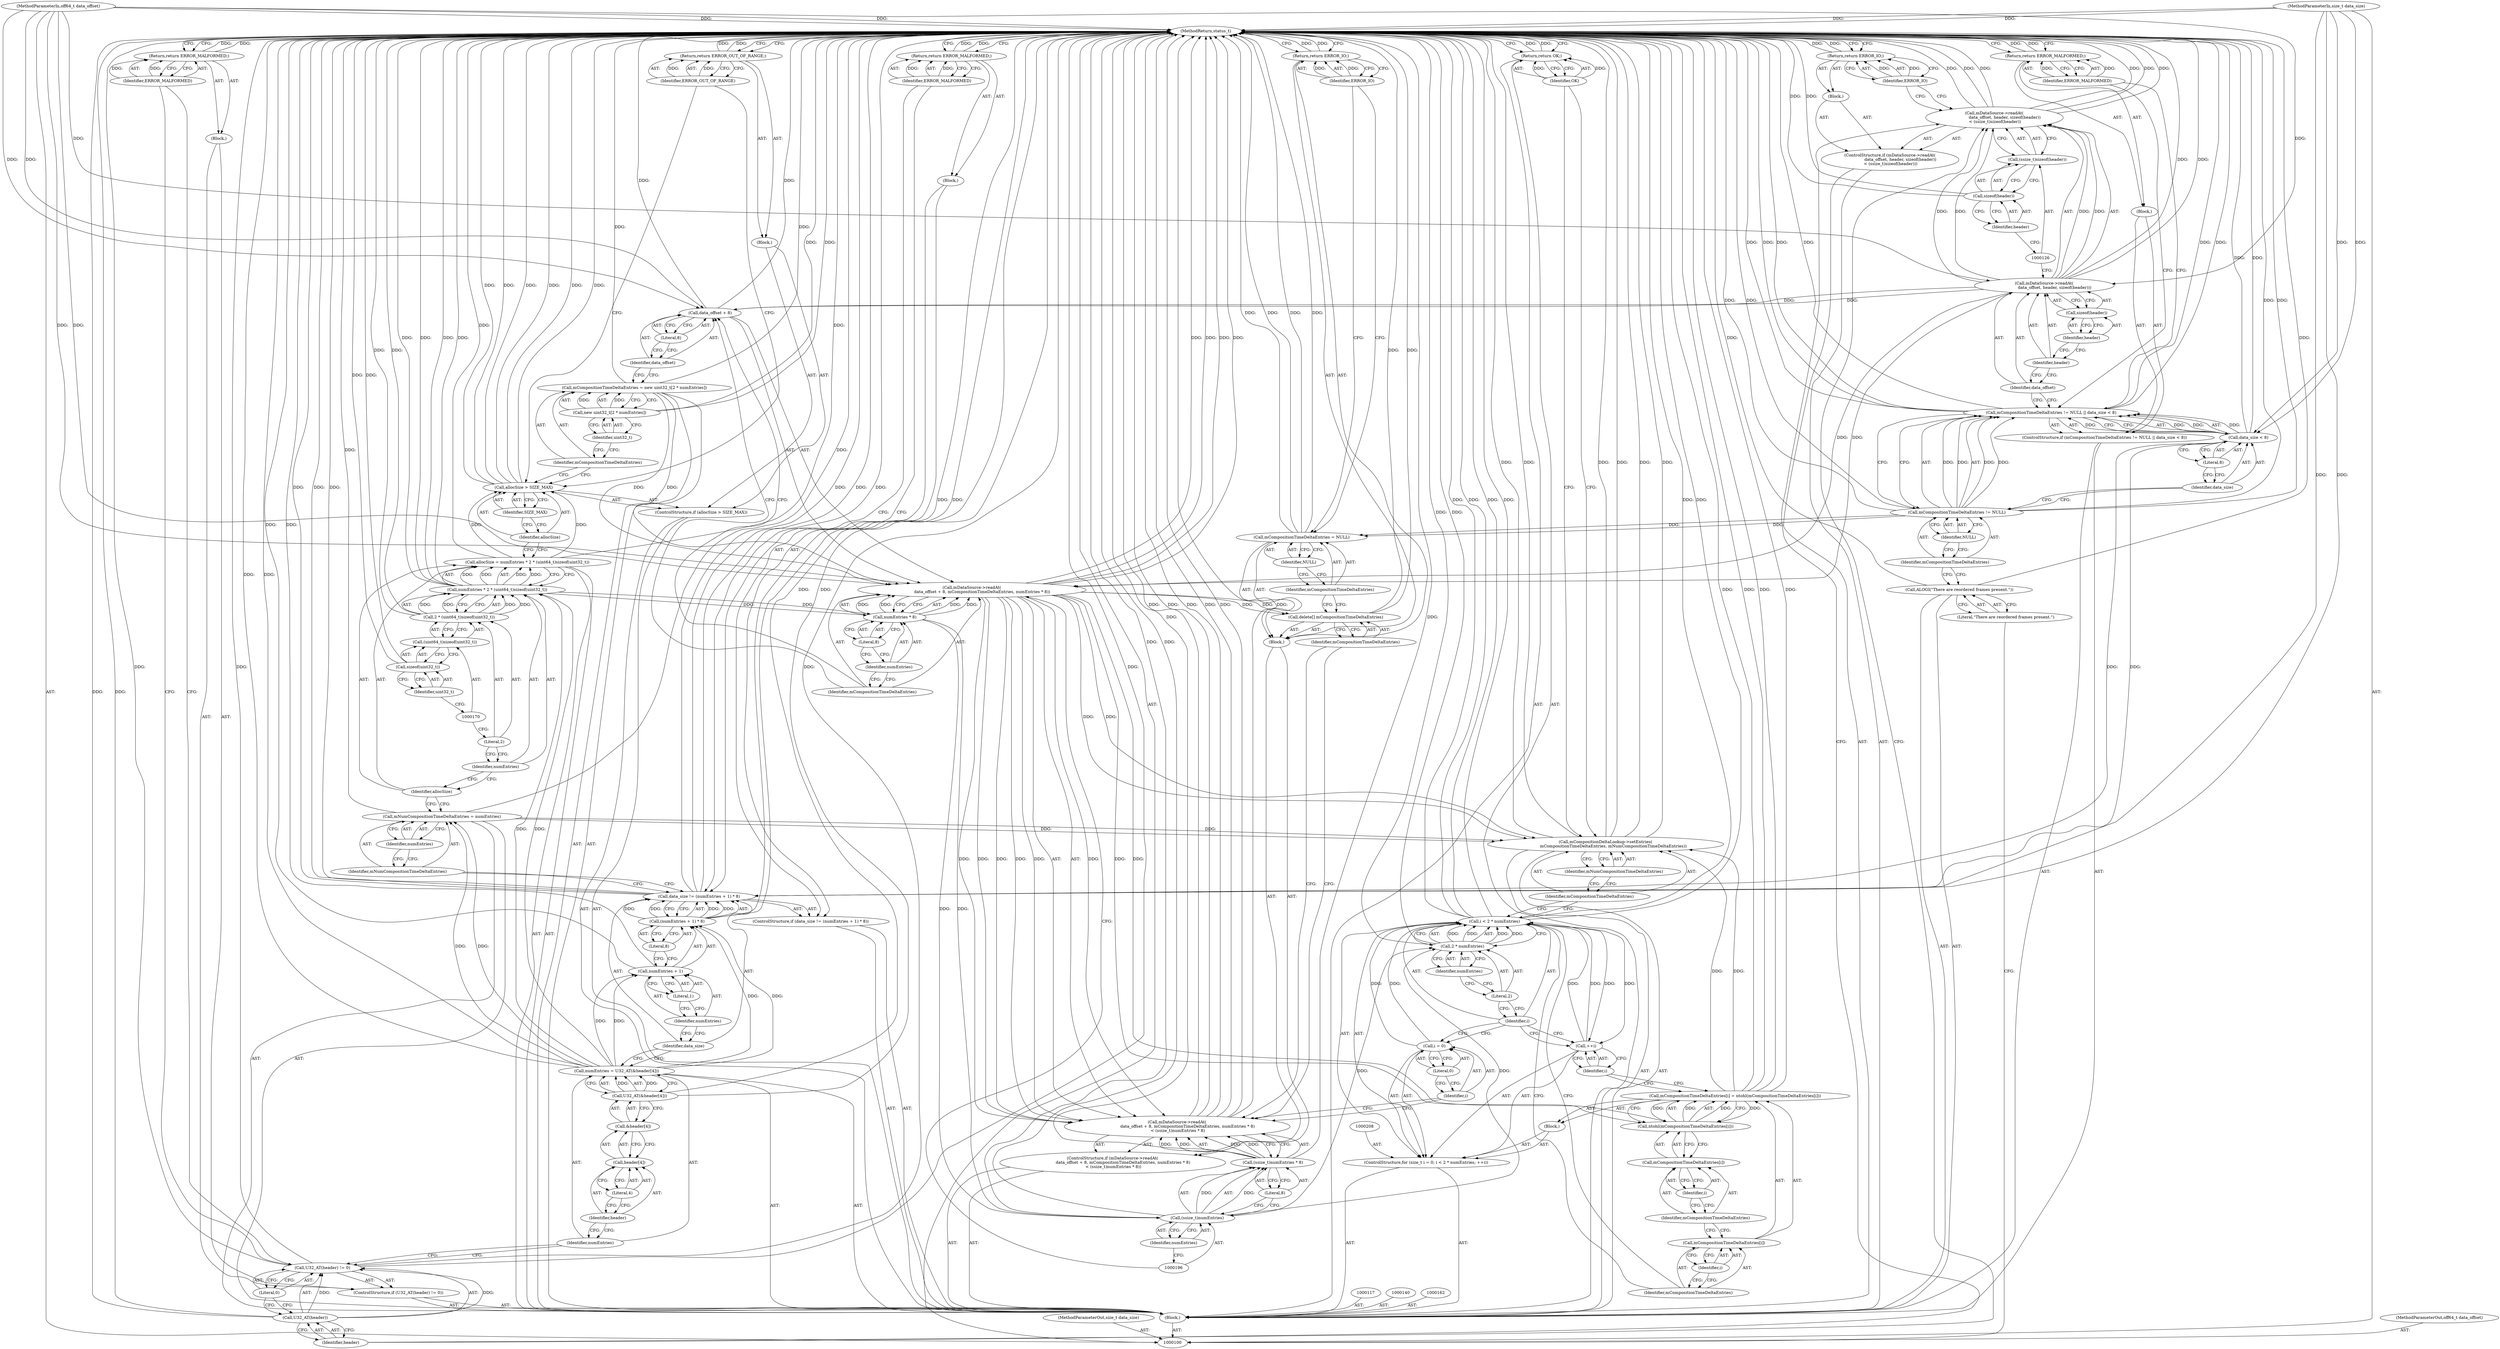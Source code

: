digraph "0_Android_cf1581c66c2ad8c5b1aaca2e43e350cf5974f46d" {
"1000233" [label="(MethodReturn,status_t)"];
"1000118" [label="(ControlStructure,if (mDataSource->readAt(\n                data_offset, header, sizeof(header))\n < (ssize_t)sizeof(header)))"];
"1000119" [label="(Call,mDataSource->readAt(\n                data_offset, header, sizeof(header))\n < (ssize_t)sizeof(header))"];
"1000120" [label="(Call,mDataSource->readAt(\n                data_offset, header, sizeof(header)))"];
"1000121" [label="(Identifier,data_offset)"];
"1000122" [label="(Identifier,header)"];
"1000123" [label="(Call,sizeof(header))"];
"1000124" [label="(Identifier,header)"];
"1000127" [label="(Call,sizeof(header))"];
"1000128" [label="(Identifier,header)"];
"1000129" [label="(Block,)"];
"1000125" [label="(Call,(ssize_t)sizeof(header))"];
"1000130" [label="(Return,return ERROR_IO;)"];
"1000131" [label="(Identifier,ERROR_IO)"];
"1000132" [label="(ControlStructure,if (U32_AT(header) != 0))"];
"1000135" [label="(Identifier,header)"];
"1000136" [label="(Literal,0)"];
"1000137" [label="(Block,)"];
"1000133" [label="(Call,U32_AT(header) != 0)"];
"1000134" [label="(Call,U32_AT(header))"];
"1000138" [label="(Return,return ERROR_MALFORMED;)"];
"1000139" [label="(Identifier,ERROR_MALFORMED)"];
"1000101" [label="(MethodParameterIn,off64_t data_offset)"];
"1000332" [label="(MethodParameterOut,off64_t data_offset)"];
"1000102" [label="(MethodParameterIn,size_t data_size)"];
"1000333" [label="(MethodParameterOut,size_t data_size)"];
"1000103" [label="(Block,)"];
"1000143" [label="(Call,U32_AT(&header[4]))"];
"1000144" [label="(Call,&header[4])"];
"1000145" [label="(Call,header[4])"];
"1000146" [label="(Identifier,header)"];
"1000147" [label="(Literal,4)"];
"1000141" [label="(Call,numEntries = U32_AT(&header[4]))"];
"1000142" [label="(Identifier,numEntries)"];
"1000148" [label="(ControlStructure,if (data_size != (numEntries + 1) * 8))"];
"1000151" [label="(Call,(numEntries + 1) * 8)"];
"1000152" [label="(Call,numEntries + 1)"];
"1000153" [label="(Identifier,numEntries)"];
"1000154" [label="(Literal,1)"];
"1000155" [label="(Literal,8)"];
"1000156" [label="(Block,)"];
"1000149" [label="(Call,data_size != (numEntries + 1) * 8)"];
"1000150" [label="(Identifier,data_size)"];
"1000157" [label="(Return,return ERROR_MALFORMED;)"];
"1000158" [label="(Identifier,ERROR_MALFORMED)"];
"1000161" [label="(Identifier,numEntries)"];
"1000159" [label="(Call,mNumCompositionTimeDeltaEntries = numEntries)"];
"1000160" [label="(Identifier,mNumCompositionTimeDeltaEntries)"];
"1000163" [label="(Call,allocSize = numEntries * 2 * (uint64_t)sizeof(uint32_t))"];
"1000164" [label="(Identifier,allocSize)"];
"1000165" [label="(Call,numEntries * 2 * (uint64_t)sizeof(uint32_t))"];
"1000166" [label="(Identifier,numEntries)"];
"1000167" [label="(Call,2 * (uint64_t)sizeof(uint32_t))"];
"1000168" [label="(Literal,2)"];
"1000169" [label="(Call,(uint64_t)sizeof(uint32_t))"];
"1000171" [label="(Call,sizeof(uint32_t))"];
"1000172" [label="(Identifier,uint32_t)"];
"1000176" [label="(Identifier,SIZE_MAX)"];
"1000177" [label="(Block,)"];
"1000173" [label="(ControlStructure,if (allocSize > SIZE_MAX))"];
"1000174" [label="(Call,allocSize > SIZE_MAX)"];
"1000175" [label="(Identifier,allocSize)"];
"1000105" [label="(Literal,\"There are reordered frames present.\")"];
"1000104" [label="(Call,ALOGI(\"There are reordered frames present.\"))"];
"1000179" [label="(Identifier,ERROR_OUT_OF_RANGE)"];
"1000178" [label="(Return,return ERROR_OUT_OF_RANGE;)"];
"1000182" [label="(Call,new uint32_t[2 * numEntries])"];
"1000183" [label="(Identifier,uint32_t)"];
"1000180" [label="(Call,mCompositionTimeDeltaEntries = new uint32_t[2 * numEntries])"];
"1000181" [label="(Identifier,mCompositionTimeDeltaEntries)"];
"1000184" [label="(ControlStructure,if (mDataSource->readAt(\n                data_offset + 8, mCompositionTimeDeltaEntries, numEntries * 8)\n < (ssize_t)numEntries * 8))"];
"1000185" [label="(Call,mDataSource->readAt(\n                data_offset + 8, mCompositionTimeDeltaEntries, numEntries * 8)\n < (ssize_t)numEntries * 8)"];
"1000186" [label="(Call,mDataSource->readAt(\n                data_offset + 8, mCompositionTimeDeltaEntries, numEntries * 8))"];
"1000187" [label="(Call,data_offset + 8)"];
"1000188" [label="(Identifier,data_offset)"];
"1000189" [label="(Literal,8)"];
"1000190" [label="(Identifier,mCompositionTimeDeltaEntries)"];
"1000191" [label="(Call,numEntries * 8)"];
"1000192" [label="(Identifier,numEntries)"];
"1000193" [label="(Literal,8)"];
"1000197" [label="(Identifier,numEntries)"];
"1000198" [label="(Literal,8)"];
"1000199" [label="(Block,)"];
"1000194" [label="(Call,(ssize_t)numEntries * 8)"];
"1000195" [label="(Call,(ssize_t)numEntries)"];
"1000200" [label="(Call,delete[] mCompositionTimeDeltaEntries)"];
"1000201" [label="(Identifier,mCompositionTimeDeltaEntries)"];
"1000204" [label="(Identifier,NULL)"];
"1000202" [label="(Call,mCompositionTimeDeltaEntries = NULL)"];
"1000203" [label="(Identifier,mCompositionTimeDeltaEntries)"];
"1000205" [label="(Return,return ERROR_IO;)"];
"1000206" [label="(Identifier,ERROR_IO)"];
"1000207" [label="(ControlStructure,for (size_t i = 0; i < 2 * numEntries; ++i))"];
"1000209" [label="(Call,i = 0)"];
"1000210" [label="(Identifier,i)"];
"1000211" [label="(Literal,0)"];
"1000212" [label="(Call,i < 2 * numEntries)"];
"1000213" [label="(Identifier,i)"];
"1000214" [label="(Call,2 * numEntries)"];
"1000215" [label="(Literal,2)"];
"1000216" [label="(Identifier,numEntries)"];
"1000217" [label="(Call,++i)"];
"1000218" [label="(Identifier,i)"];
"1000219" [label="(Block,)"];
"1000223" [label="(Identifier,i)"];
"1000224" [label="(Call,ntohl(mCompositionTimeDeltaEntries[i]))"];
"1000225" [label="(Call,mCompositionTimeDeltaEntries[i])"];
"1000226" [label="(Identifier,mCompositionTimeDeltaEntries)"];
"1000227" [label="(Identifier,i)"];
"1000220" [label="(Call,mCompositionTimeDeltaEntries[i] = ntohl(mCompositionTimeDeltaEntries[i]))"];
"1000221" [label="(Call,mCompositionTimeDeltaEntries[i])"];
"1000222" [label="(Identifier,mCompositionTimeDeltaEntries)"];
"1000228" [label="(Call,mCompositionDeltaLookup->setEntries(\n            mCompositionTimeDeltaEntries, mNumCompositionTimeDeltaEntries))"];
"1000229" [label="(Identifier,mCompositionTimeDeltaEntries)"];
"1000230" [label="(Identifier,mNumCompositionTimeDeltaEntries)"];
"1000106" [label="(ControlStructure,if (mCompositionTimeDeltaEntries != NULL || data_size < 8))"];
"1000110" [label="(Identifier,NULL)"];
"1000111" [label="(Call,data_size < 8)"];
"1000112" [label="(Identifier,data_size)"];
"1000107" [label="(Call,mCompositionTimeDeltaEntries != NULL || data_size < 8)"];
"1000108" [label="(Call,mCompositionTimeDeltaEntries != NULL)"];
"1000109" [label="(Identifier,mCompositionTimeDeltaEntries)"];
"1000113" [label="(Literal,8)"];
"1000114" [label="(Block,)"];
"1000231" [label="(Return,return OK;)"];
"1000232" [label="(Identifier,OK)"];
"1000115" [label="(Return,return ERROR_MALFORMED;)"];
"1000116" [label="(Identifier,ERROR_MALFORMED)"];
"1000233" -> "1000100"  [label="AST: "];
"1000233" -> "1000115"  [label="CFG: "];
"1000233" -> "1000130"  [label="CFG: "];
"1000233" -> "1000138"  [label="CFG: "];
"1000233" -> "1000157"  [label="CFG: "];
"1000233" -> "1000178"  [label="CFG: "];
"1000233" -> "1000205"  [label="CFG: "];
"1000233" -> "1000231"  [label="CFG: "];
"1000185" -> "1000233"  [label="DDG: "];
"1000185" -> "1000233"  [label="DDG: "];
"1000185" -> "1000233"  [label="DDG: "];
"1000167" -> "1000233"  [label="DDG: "];
"1000104" -> "1000233"  [label="DDG: "];
"1000212" -> "1000233"  [label="DDG: "];
"1000212" -> "1000233"  [label="DDG: "];
"1000212" -> "1000233"  [label="DDG: "];
"1000195" -> "1000233"  [label="DDG: "];
"1000149" -> "1000233"  [label="DDG: "];
"1000149" -> "1000233"  [label="DDG: "];
"1000149" -> "1000233"  [label="DDG: "];
"1000127" -> "1000233"  [label="DDG: "];
"1000119" -> "1000233"  [label="DDG: "];
"1000119" -> "1000233"  [label="DDG: "];
"1000119" -> "1000233"  [label="DDG: "];
"1000180" -> "1000233"  [label="DDG: "];
"1000187" -> "1000233"  [label="DDG: "];
"1000171" -> "1000233"  [label="DDG: "];
"1000186" -> "1000233"  [label="DDG: "];
"1000186" -> "1000233"  [label="DDG: "];
"1000220" -> "1000233"  [label="DDG: "];
"1000220" -> "1000233"  [label="DDG: "];
"1000107" -> "1000233"  [label="DDG: "];
"1000107" -> "1000233"  [label="DDG: "];
"1000107" -> "1000233"  [label="DDG: "];
"1000200" -> "1000233"  [label="DDG: "];
"1000214" -> "1000233"  [label="DDG: "];
"1000159" -> "1000233"  [label="DDG: "];
"1000228" -> "1000233"  [label="DDG: "];
"1000228" -> "1000233"  [label="DDG: "];
"1000228" -> "1000233"  [label="DDG: "];
"1000165" -> "1000233"  [label="DDG: "];
"1000165" -> "1000233"  [label="DDG: "];
"1000194" -> "1000233"  [label="DDG: "];
"1000151" -> "1000233"  [label="DDG: "];
"1000143" -> "1000233"  [label="DDG: "];
"1000133" -> "1000233"  [label="DDG: "];
"1000133" -> "1000233"  [label="DDG: "];
"1000202" -> "1000233"  [label="DDG: "];
"1000202" -> "1000233"  [label="DDG: "];
"1000120" -> "1000233"  [label="DDG: "];
"1000174" -> "1000233"  [label="DDG: "];
"1000174" -> "1000233"  [label="DDG: "];
"1000174" -> "1000233"  [label="DDG: "];
"1000152" -> "1000233"  [label="DDG: "];
"1000102" -> "1000233"  [label="DDG: "];
"1000111" -> "1000233"  [label="DDG: "];
"1000134" -> "1000233"  [label="DDG: "];
"1000101" -> "1000233"  [label="DDG: "];
"1000108" -> "1000233"  [label="DDG: "];
"1000108" -> "1000233"  [label="DDG: "];
"1000141" -> "1000233"  [label="DDG: "];
"1000182" -> "1000233"  [label="DDG: "];
"1000163" -> "1000233"  [label="DDG: "];
"1000178" -> "1000233"  [label="DDG: "];
"1000205" -> "1000233"  [label="DDG: "];
"1000138" -> "1000233"  [label="DDG: "];
"1000130" -> "1000233"  [label="DDG: "];
"1000115" -> "1000233"  [label="DDG: "];
"1000157" -> "1000233"  [label="DDG: "];
"1000231" -> "1000233"  [label="DDG: "];
"1000118" -> "1000103"  [label="AST: "];
"1000119" -> "1000118"  [label="AST: "];
"1000129" -> "1000118"  [label="AST: "];
"1000119" -> "1000118"  [label="AST: "];
"1000119" -> "1000125"  [label="CFG: "];
"1000120" -> "1000119"  [label="AST: "];
"1000125" -> "1000119"  [label="AST: "];
"1000131" -> "1000119"  [label="CFG: "];
"1000135" -> "1000119"  [label="CFG: "];
"1000119" -> "1000233"  [label="DDG: "];
"1000119" -> "1000233"  [label="DDG: "];
"1000119" -> "1000233"  [label="DDG: "];
"1000120" -> "1000119"  [label="DDG: "];
"1000120" -> "1000119"  [label="DDG: "];
"1000120" -> "1000119"  [label="AST: "];
"1000120" -> "1000123"  [label="CFG: "];
"1000121" -> "1000120"  [label="AST: "];
"1000122" -> "1000120"  [label="AST: "];
"1000123" -> "1000120"  [label="AST: "];
"1000126" -> "1000120"  [label="CFG: "];
"1000120" -> "1000233"  [label="DDG: "];
"1000120" -> "1000119"  [label="DDG: "];
"1000120" -> "1000119"  [label="DDG: "];
"1000101" -> "1000120"  [label="DDG: "];
"1000120" -> "1000186"  [label="DDG: "];
"1000120" -> "1000187"  [label="DDG: "];
"1000121" -> "1000120"  [label="AST: "];
"1000121" -> "1000107"  [label="CFG: "];
"1000122" -> "1000121"  [label="CFG: "];
"1000122" -> "1000120"  [label="AST: "];
"1000122" -> "1000121"  [label="CFG: "];
"1000124" -> "1000122"  [label="CFG: "];
"1000123" -> "1000120"  [label="AST: "];
"1000123" -> "1000124"  [label="CFG: "];
"1000124" -> "1000123"  [label="AST: "];
"1000120" -> "1000123"  [label="CFG: "];
"1000124" -> "1000123"  [label="AST: "];
"1000124" -> "1000122"  [label="CFG: "];
"1000123" -> "1000124"  [label="CFG: "];
"1000127" -> "1000125"  [label="AST: "];
"1000127" -> "1000128"  [label="CFG: "];
"1000128" -> "1000127"  [label="AST: "];
"1000125" -> "1000127"  [label="CFG: "];
"1000127" -> "1000233"  [label="DDG: "];
"1000128" -> "1000127"  [label="AST: "];
"1000128" -> "1000126"  [label="CFG: "];
"1000127" -> "1000128"  [label="CFG: "];
"1000129" -> "1000118"  [label="AST: "];
"1000130" -> "1000129"  [label="AST: "];
"1000125" -> "1000119"  [label="AST: "];
"1000125" -> "1000127"  [label="CFG: "];
"1000126" -> "1000125"  [label="AST: "];
"1000127" -> "1000125"  [label="AST: "];
"1000119" -> "1000125"  [label="CFG: "];
"1000130" -> "1000129"  [label="AST: "];
"1000130" -> "1000131"  [label="CFG: "];
"1000131" -> "1000130"  [label="AST: "];
"1000233" -> "1000130"  [label="CFG: "];
"1000130" -> "1000233"  [label="DDG: "];
"1000131" -> "1000130"  [label="DDG: "];
"1000131" -> "1000130"  [label="AST: "];
"1000131" -> "1000119"  [label="CFG: "];
"1000130" -> "1000131"  [label="CFG: "];
"1000131" -> "1000130"  [label="DDG: "];
"1000132" -> "1000103"  [label="AST: "];
"1000133" -> "1000132"  [label="AST: "];
"1000137" -> "1000132"  [label="AST: "];
"1000135" -> "1000134"  [label="AST: "];
"1000135" -> "1000119"  [label="CFG: "];
"1000134" -> "1000135"  [label="CFG: "];
"1000136" -> "1000133"  [label="AST: "];
"1000136" -> "1000134"  [label="CFG: "];
"1000133" -> "1000136"  [label="CFG: "];
"1000137" -> "1000132"  [label="AST: "];
"1000138" -> "1000137"  [label="AST: "];
"1000133" -> "1000132"  [label="AST: "];
"1000133" -> "1000136"  [label="CFG: "];
"1000134" -> "1000133"  [label="AST: "];
"1000136" -> "1000133"  [label="AST: "];
"1000139" -> "1000133"  [label="CFG: "];
"1000142" -> "1000133"  [label="CFG: "];
"1000133" -> "1000233"  [label="DDG: "];
"1000133" -> "1000233"  [label="DDG: "];
"1000134" -> "1000133"  [label="DDG: "];
"1000134" -> "1000133"  [label="AST: "];
"1000134" -> "1000135"  [label="CFG: "];
"1000135" -> "1000134"  [label="AST: "];
"1000136" -> "1000134"  [label="CFG: "];
"1000134" -> "1000233"  [label="DDG: "];
"1000134" -> "1000133"  [label="DDG: "];
"1000138" -> "1000137"  [label="AST: "];
"1000138" -> "1000139"  [label="CFG: "];
"1000139" -> "1000138"  [label="AST: "];
"1000233" -> "1000138"  [label="CFG: "];
"1000138" -> "1000233"  [label="DDG: "];
"1000139" -> "1000138"  [label="DDG: "];
"1000139" -> "1000138"  [label="AST: "];
"1000139" -> "1000133"  [label="CFG: "];
"1000138" -> "1000139"  [label="CFG: "];
"1000139" -> "1000138"  [label="DDG: "];
"1000101" -> "1000100"  [label="AST: "];
"1000101" -> "1000233"  [label="DDG: "];
"1000101" -> "1000120"  [label="DDG: "];
"1000101" -> "1000186"  [label="DDG: "];
"1000101" -> "1000187"  [label="DDG: "];
"1000332" -> "1000100"  [label="AST: "];
"1000102" -> "1000100"  [label="AST: "];
"1000102" -> "1000233"  [label="DDG: "];
"1000102" -> "1000111"  [label="DDG: "];
"1000102" -> "1000149"  [label="DDG: "];
"1000333" -> "1000100"  [label="AST: "];
"1000103" -> "1000100"  [label="AST: "];
"1000104" -> "1000103"  [label="AST: "];
"1000106" -> "1000103"  [label="AST: "];
"1000117" -> "1000103"  [label="AST: "];
"1000118" -> "1000103"  [label="AST: "];
"1000132" -> "1000103"  [label="AST: "];
"1000140" -> "1000103"  [label="AST: "];
"1000141" -> "1000103"  [label="AST: "];
"1000148" -> "1000103"  [label="AST: "];
"1000159" -> "1000103"  [label="AST: "];
"1000162" -> "1000103"  [label="AST: "];
"1000163" -> "1000103"  [label="AST: "];
"1000173" -> "1000103"  [label="AST: "];
"1000180" -> "1000103"  [label="AST: "];
"1000184" -> "1000103"  [label="AST: "];
"1000207" -> "1000103"  [label="AST: "];
"1000228" -> "1000103"  [label="AST: "];
"1000231" -> "1000103"  [label="AST: "];
"1000143" -> "1000141"  [label="AST: "];
"1000143" -> "1000144"  [label="CFG: "];
"1000144" -> "1000143"  [label="AST: "];
"1000141" -> "1000143"  [label="CFG: "];
"1000143" -> "1000233"  [label="DDG: "];
"1000143" -> "1000141"  [label="DDG: "];
"1000144" -> "1000143"  [label="AST: "];
"1000144" -> "1000145"  [label="CFG: "];
"1000145" -> "1000144"  [label="AST: "];
"1000143" -> "1000144"  [label="CFG: "];
"1000145" -> "1000144"  [label="AST: "];
"1000145" -> "1000147"  [label="CFG: "];
"1000146" -> "1000145"  [label="AST: "];
"1000147" -> "1000145"  [label="AST: "];
"1000144" -> "1000145"  [label="CFG: "];
"1000146" -> "1000145"  [label="AST: "];
"1000146" -> "1000142"  [label="CFG: "];
"1000147" -> "1000146"  [label="CFG: "];
"1000147" -> "1000145"  [label="AST: "];
"1000147" -> "1000146"  [label="CFG: "];
"1000145" -> "1000147"  [label="CFG: "];
"1000141" -> "1000103"  [label="AST: "];
"1000141" -> "1000143"  [label="CFG: "];
"1000142" -> "1000141"  [label="AST: "];
"1000143" -> "1000141"  [label="AST: "];
"1000150" -> "1000141"  [label="CFG: "];
"1000141" -> "1000233"  [label="DDG: "];
"1000143" -> "1000141"  [label="DDG: "];
"1000141" -> "1000151"  [label="DDG: "];
"1000141" -> "1000152"  [label="DDG: "];
"1000141" -> "1000159"  [label="DDG: "];
"1000141" -> "1000165"  [label="DDG: "];
"1000142" -> "1000141"  [label="AST: "];
"1000142" -> "1000133"  [label="CFG: "];
"1000146" -> "1000142"  [label="CFG: "];
"1000148" -> "1000103"  [label="AST: "];
"1000149" -> "1000148"  [label="AST: "];
"1000156" -> "1000148"  [label="AST: "];
"1000151" -> "1000149"  [label="AST: "];
"1000151" -> "1000155"  [label="CFG: "];
"1000152" -> "1000151"  [label="AST: "];
"1000155" -> "1000151"  [label="AST: "];
"1000149" -> "1000151"  [label="CFG: "];
"1000151" -> "1000233"  [label="DDG: "];
"1000151" -> "1000149"  [label="DDG: "];
"1000151" -> "1000149"  [label="DDG: "];
"1000141" -> "1000151"  [label="DDG: "];
"1000152" -> "1000151"  [label="AST: "];
"1000152" -> "1000154"  [label="CFG: "];
"1000153" -> "1000152"  [label="AST: "];
"1000154" -> "1000152"  [label="AST: "];
"1000155" -> "1000152"  [label="CFG: "];
"1000152" -> "1000233"  [label="DDG: "];
"1000141" -> "1000152"  [label="DDG: "];
"1000153" -> "1000152"  [label="AST: "];
"1000153" -> "1000150"  [label="CFG: "];
"1000154" -> "1000153"  [label="CFG: "];
"1000154" -> "1000152"  [label="AST: "];
"1000154" -> "1000153"  [label="CFG: "];
"1000152" -> "1000154"  [label="CFG: "];
"1000155" -> "1000151"  [label="AST: "];
"1000155" -> "1000152"  [label="CFG: "];
"1000151" -> "1000155"  [label="CFG: "];
"1000156" -> "1000148"  [label="AST: "];
"1000157" -> "1000156"  [label="AST: "];
"1000149" -> "1000148"  [label="AST: "];
"1000149" -> "1000151"  [label="CFG: "];
"1000150" -> "1000149"  [label="AST: "];
"1000151" -> "1000149"  [label="AST: "];
"1000158" -> "1000149"  [label="CFG: "];
"1000160" -> "1000149"  [label="CFG: "];
"1000149" -> "1000233"  [label="DDG: "];
"1000149" -> "1000233"  [label="DDG: "];
"1000149" -> "1000233"  [label="DDG: "];
"1000111" -> "1000149"  [label="DDG: "];
"1000102" -> "1000149"  [label="DDG: "];
"1000151" -> "1000149"  [label="DDG: "];
"1000151" -> "1000149"  [label="DDG: "];
"1000150" -> "1000149"  [label="AST: "];
"1000150" -> "1000141"  [label="CFG: "];
"1000153" -> "1000150"  [label="CFG: "];
"1000157" -> "1000156"  [label="AST: "];
"1000157" -> "1000158"  [label="CFG: "];
"1000158" -> "1000157"  [label="AST: "];
"1000233" -> "1000157"  [label="CFG: "];
"1000157" -> "1000233"  [label="DDG: "];
"1000158" -> "1000157"  [label="DDG: "];
"1000158" -> "1000157"  [label="AST: "];
"1000158" -> "1000149"  [label="CFG: "];
"1000157" -> "1000158"  [label="CFG: "];
"1000158" -> "1000157"  [label="DDG: "];
"1000161" -> "1000159"  [label="AST: "];
"1000161" -> "1000160"  [label="CFG: "];
"1000159" -> "1000161"  [label="CFG: "];
"1000159" -> "1000103"  [label="AST: "];
"1000159" -> "1000161"  [label="CFG: "];
"1000160" -> "1000159"  [label="AST: "];
"1000161" -> "1000159"  [label="AST: "];
"1000164" -> "1000159"  [label="CFG: "];
"1000159" -> "1000233"  [label="DDG: "];
"1000141" -> "1000159"  [label="DDG: "];
"1000159" -> "1000228"  [label="DDG: "];
"1000160" -> "1000159"  [label="AST: "];
"1000160" -> "1000149"  [label="CFG: "];
"1000161" -> "1000160"  [label="CFG: "];
"1000163" -> "1000103"  [label="AST: "];
"1000163" -> "1000165"  [label="CFG: "];
"1000164" -> "1000163"  [label="AST: "];
"1000165" -> "1000163"  [label="AST: "];
"1000175" -> "1000163"  [label="CFG: "];
"1000163" -> "1000233"  [label="DDG: "];
"1000165" -> "1000163"  [label="DDG: "];
"1000165" -> "1000163"  [label="DDG: "];
"1000163" -> "1000174"  [label="DDG: "];
"1000164" -> "1000163"  [label="AST: "];
"1000164" -> "1000159"  [label="CFG: "];
"1000166" -> "1000164"  [label="CFG: "];
"1000165" -> "1000163"  [label="AST: "];
"1000165" -> "1000167"  [label="CFG: "];
"1000166" -> "1000165"  [label="AST: "];
"1000167" -> "1000165"  [label="AST: "];
"1000163" -> "1000165"  [label="CFG: "];
"1000165" -> "1000233"  [label="DDG: "];
"1000165" -> "1000233"  [label="DDG: "];
"1000165" -> "1000163"  [label="DDG: "];
"1000165" -> "1000163"  [label="DDG: "];
"1000141" -> "1000165"  [label="DDG: "];
"1000167" -> "1000165"  [label="DDG: "];
"1000167" -> "1000165"  [label="DDG: "];
"1000165" -> "1000191"  [label="DDG: "];
"1000166" -> "1000165"  [label="AST: "];
"1000166" -> "1000164"  [label="CFG: "];
"1000168" -> "1000166"  [label="CFG: "];
"1000167" -> "1000165"  [label="AST: "];
"1000167" -> "1000169"  [label="CFG: "];
"1000168" -> "1000167"  [label="AST: "];
"1000169" -> "1000167"  [label="AST: "];
"1000165" -> "1000167"  [label="CFG: "];
"1000167" -> "1000233"  [label="DDG: "];
"1000167" -> "1000165"  [label="DDG: "];
"1000167" -> "1000165"  [label="DDG: "];
"1000168" -> "1000167"  [label="AST: "];
"1000168" -> "1000166"  [label="CFG: "];
"1000170" -> "1000168"  [label="CFG: "];
"1000169" -> "1000167"  [label="AST: "];
"1000169" -> "1000171"  [label="CFG: "];
"1000170" -> "1000169"  [label="AST: "];
"1000171" -> "1000169"  [label="AST: "];
"1000167" -> "1000169"  [label="CFG: "];
"1000171" -> "1000169"  [label="AST: "];
"1000171" -> "1000172"  [label="CFG: "];
"1000172" -> "1000171"  [label="AST: "];
"1000169" -> "1000171"  [label="CFG: "];
"1000171" -> "1000233"  [label="DDG: "];
"1000172" -> "1000171"  [label="AST: "];
"1000172" -> "1000170"  [label="CFG: "];
"1000171" -> "1000172"  [label="CFG: "];
"1000176" -> "1000174"  [label="AST: "];
"1000176" -> "1000175"  [label="CFG: "];
"1000174" -> "1000176"  [label="CFG: "];
"1000177" -> "1000173"  [label="AST: "];
"1000178" -> "1000177"  [label="AST: "];
"1000173" -> "1000103"  [label="AST: "];
"1000174" -> "1000173"  [label="AST: "];
"1000177" -> "1000173"  [label="AST: "];
"1000174" -> "1000173"  [label="AST: "];
"1000174" -> "1000176"  [label="CFG: "];
"1000175" -> "1000174"  [label="AST: "];
"1000176" -> "1000174"  [label="AST: "];
"1000179" -> "1000174"  [label="CFG: "];
"1000181" -> "1000174"  [label="CFG: "];
"1000174" -> "1000233"  [label="DDG: "];
"1000174" -> "1000233"  [label="DDG: "];
"1000174" -> "1000233"  [label="DDG: "];
"1000163" -> "1000174"  [label="DDG: "];
"1000175" -> "1000174"  [label="AST: "];
"1000175" -> "1000163"  [label="CFG: "];
"1000176" -> "1000175"  [label="CFG: "];
"1000105" -> "1000104"  [label="AST: "];
"1000105" -> "1000100"  [label="CFG: "];
"1000104" -> "1000105"  [label="CFG: "];
"1000104" -> "1000103"  [label="AST: "];
"1000104" -> "1000105"  [label="CFG: "];
"1000105" -> "1000104"  [label="AST: "];
"1000109" -> "1000104"  [label="CFG: "];
"1000104" -> "1000233"  [label="DDG: "];
"1000179" -> "1000178"  [label="AST: "];
"1000179" -> "1000174"  [label="CFG: "];
"1000178" -> "1000179"  [label="CFG: "];
"1000179" -> "1000178"  [label="DDG: "];
"1000178" -> "1000177"  [label="AST: "];
"1000178" -> "1000179"  [label="CFG: "];
"1000179" -> "1000178"  [label="AST: "];
"1000233" -> "1000178"  [label="CFG: "];
"1000178" -> "1000233"  [label="DDG: "];
"1000179" -> "1000178"  [label="DDG: "];
"1000182" -> "1000180"  [label="AST: "];
"1000182" -> "1000183"  [label="CFG: "];
"1000183" -> "1000182"  [label="AST: "];
"1000180" -> "1000182"  [label="CFG: "];
"1000182" -> "1000233"  [label="DDG: "];
"1000182" -> "1000180"  [label="DDG: "];
"1000183" -> "1000182"  [label="AST: "];
"1000183" -> "1000181"  [label="CFG: "];
"1000182" -> "1000183"  [label="CFG: "];
"1000180" -> "1000103"  [label="AST: "];
"1000180" -> "1000182"  [label="CFG: "];
"1000181" -> "1000180"  [label="AST: "];
"1000182" -> "1000180"  [label="AST: "];
"1000188" -> "1000180"  [label="CFG: "];
"1000180" -> "1000233"  [label="DDG: "];
"1000182" -> "1000180"  [label="DDG: "];
"1000180" -> "1000186"  [label="DDG: "];
"1000181" -> "1000180"  [label="AST: "];
"1000181" -> "1000174"  [label="CFG: "];
"1000183" -> "1000181"  [label="CFG: "];
"1000184" -> "1000103"  [label="AST: "];
"1000185" -> "1000184"  [label="AST: "];
"1000199" -> "1000184"  [label="AST: "];
"1000185" -> "1000184"  [label="AST: "];
"1000185" -> "1000194"  [label="CFG: "];
"1000186" -> "1000185"  [label="AST: "];
"1000194" -> "1000185"  [label="AST: "];
"1000201" -> "1000185"  [label="CFG: "];
"1000210" -> "1000185"  [label="CFG: "];
"1000185" -> "1000233"  [label="DDG: "];
"1000185" -> "1000233"  [label="DDG: "];
"1000185" -> "1000233"  [label="DDG: "];
"1000186" -> "1000185"  [label="DDG: "];
"1000186" -> "1000185"  [label="DDG: "];
"1000186" -> "1000185"  [label="DDG: "];
"1000194" -> "1000185"  [label="DDG: "];
"1000194" -> "1000185"  [label="DDG: "];
"1000186" -> "1000185"  [label="AST: "];
"1000186" -> "1000191"  [label="CFG: "];
"1000187" -> "1000186"  [label="AST: "];
"1000190" -> "1000186"  [label="AST: "];
"1000191" -> "1000186"  [label="AST: "];
"1000196" -> "1000186"  [label="CFG: "];
"1000186" -> "1000233"  [label="DDG: "];
"1000186" -> "1000233"  [label="DDG: "];
"1000186" -> "1000185"  [label="DDG: "];
"1000186" -> "1000185"  [label="DDG: "];
"1000186" -> "1000185"  [label="DDG: "];
"1000120" -> "1000186"  [label="DDG: "];
"1000101" -> "1000186"  [label="DDG: "];
"1000180" -> "1000186"  [label="DDG: "];
"1000191" -> "1000186"  [label="DDG: "];
"1000191" -> "1000186"  [label="DDG: "];
"1000186" -> "1000200"  [label="DDG: "];
"1000186" -> "1000224"  [label="DDG: "];
"1000186" -> "1000228"  [label="DDG: "];
"1000187" -> "1000186"  [label="AST: "];
"1000187" -> "1000189"  [label="CFG: "];
"1000188" -> "1000187"  [label="AST: "];
"1000189" -> "1000187"  [label="AST: "];
"1000190" -> "1000187"  [label="CFG: "];
"1000187" -> "1000233"  [label="DDG: "];
"1000120" -> "1000187"  [label="DDG: "];
"1000101" -> "1000187"  [label="DDG: "];
"1000188" -> "1000187"  [label="AST: "];
"1000188" -> "1000180"  [label="CFG: "];
"1000189" -> "1000188"  [label="CFG: "];
"1000189" -> "1000187"  [label="AST: "];
"1000189" -> "1000188"  [label="CFG: "];
"1000187" -> "1000189"  [label="CFG: "];
"1000190" -> "1000186"  [label="AST: "];
"1000190" -> "1000187"  [label="CFG: "];
"1000192" -> "1000190"  [label="CFG: "];
"1000191" -> "1000186"  [label="AST: "];
"1000191" -> "1000193"  [label="CFG: "];
"1000192" -> "1000191"  [label="AST: "];
"1000193" -> "1000191"  [label="AST: "];
"1000186" -> "1000191"  [label="CFG: "];
"1000191" -> "1000186"  [label="DDG: "];
"1000191" -> "1000186"  [label="DDG: "];
"1000165" -> "1000191"  [label="DDG: "];
"1000191" -> "1000195"  [label="DDG: "];
"1000192" -> "1000191"  [label="AST: "];
"1000192" -> "1000190"  [label="CFG: "];
"1000193" -> "1000192"  [label="CFG: "];
"1000193" -> "1000191"  [label="AST: "];
"1000193" -> "1000192"  [label="CFG: "];
"1000191" -> "1000193"  [label="CFG: "];
"1000197" -> "1000195"  [label="AST: "];
"1000197" -> "1000196"  [label="CFG: "];
"1000195" -> "1000197"  [label="CFG: "];
"1000198" -> "1000194"  [label="AST: "];
"1000198" -> "1000195"  [label="CFG: "];
"1000194" -> "1000198"  [label="CFG: "];
"1000199" -> "1000184"  [label="AST: "];
"1000200" -> "1000199"  [label="AST: "];
"1000202" -> "1000199"  [label="AST: "];
"1000205" -> "1000199"  [label="AST: "];
"1000194" -> "1000185"  [label="AST: "];
"1000194" -> "1000198"  [label="CFG: "];
"1000195" -> "1000194"  [label="AST: "];
"1000198" -> "1000194"  [label="AST: "];
"1000185" -> "1000194"  [label="CFG: "];
"1000194" -> "1000233"  [label="DDG: "];
"1000194" -> "1000185"  [label="DDG: "];
"1000194" -> "1000185"  [label="DDG: "];
"1000195" -> "1000194"  [label="DDG: "];
"1000195" -> "1000194"  [label="AST: "];
"1000195" -> "1000197"  [label="CFG: "];
"1000196" -> "1000195"  [label="AST: "];
"1000197" -> "1000195"  [label="AST: "];
"1000198" -> "1000195"  [label="CFG: "];
"1000195" -> "1000233"  [label="DDG: "];
"1000195" -> "1000194"  [label="DDG: "];
"1000191" -> "1000195"  [label="DDG: "];
"1000195" -> "1000214"  [label="DDG: "];
"1000200" -> "1000199"  [label="AST: "];
"1000200" -> "1000201"  [label="CFG: "];
"1000201" -> "1000200"  [label="AST: "];
"1000203" -> "1000200"  [label="CFG: "];
"1000200" -> "1000233"  [label="DDG: "];
"1000186" -> "1000200"  [label="DDG: "];
"1000201" -> "1000200"  [label="AST: "];
"1000201" -> "1000185"  [label="CFG: "];
"1000200" -> "1000201"  [label="CFG: "];
"1000204" -> "1000202"  [label="AST: "];
"1000204" -> "1000203"  [label="CFG: "];
"1000202" -> "1000204"  [label="CFG: "];
"1000202" -> "1000199"  [label="AST: "];
"1000202" -> "1000204"  [label="CFG: "];
"1000203" -> "1000202"  [label="AST: "];
"1000204" -> "1000202"  [label="AST: "];
"1000206" -> "1000202"  [label="CFG: "];
"1000202" -> "1000233"  [label="DDG: "];
"1000202" -> "1000233"  [label="DDG: "];
"1000108" -> "1000202"  [label="DDG: "];
"1000203" -> "1000202"  [label="AST: "];
"1000203" -> "1000200"  [label="CFG: "];
"1000204" -> "1000203"  [label="CFG: "];
"1000205" -> "1000199"  [label="AST: "];
"1000205" -> "1000206"  [label="CFG: "];
"1000206" -> "1000205"  [label="AST: "];
"1000233" -> "1000205"  [label="CFG: "];
"1000205" -> "1000233"  [label="DDG: "];
"1000206" -> "1000205"  [label="DDG: "];
"1000206" -> "1000205"  [label="AST: "];
"1000206" -> "1000202"  [label="CFG: "];
"1000205" -> "1000206"  [label="CFG: "];
"1000206" -> "1000205"  [label="DDG: "];
"1000207" -> "1000103"  [label="AST: "];
"1000208" -> "1000207"  [label="AST: "];
"1000209" -> "1000207"  [label="AST: "];
"1000212" -> "1000207"  [label="AST: "];
"1000217" -> "1000207"  [label="AST: "];
"1000219" -> "1000207"  [label="AST: "];
"1000209" -> "1000207"  [label="AST: "];
"1000209" -> "1000211"  [label="CFG: "];
"1000210" -> "1000209"  [label="AST: "];
"1000211" -> "1000209"  [label="AST: "];
"1000213" -> "1000209"  [label="CFG: "];
"1000209" -> "1000212"  [label="DDG: "];
"1000210" -> "1000209"  [label="AST: "];
"1000210" -> "1000185"  [label="CFG: "];
"1000211" -> "1000210"  [label="CFG: "];
"1000211" -> "1000209"  [label="AST: "];
"1000211" -> "1000210"  [label="CFG: "];
"1000209" -> "1000211"  [label="CFG: "];
"1000212" -> "1000207"  [label="AST: "];
"1000212" -> "1000214"  [label="CFG: "];
"1000213" -> "1000212"  [label="AST: "];
"1000214" -> "1000212"  [label="AST: "];
"1000222" -> "1000212"  [label="CFG: "];
"1000229" -> "1000212"  [label="CFG: "];
"1000212" -> "1000233"  [label="DDG: "];
"1000212" -> "1000233"  [label="DDG: "];
"1000212" -> "1000233"  [label="DDG: "];
"1000209" -> "1000212"  [label="DDG: "];
"1000217" -> "1000212"  [label="DDG: "];
"1000214" -> "1000212"  [label="DDG: "];
"1000214" -> "1000212"  [label="DDG: "];
"1000212" -> "1000217"  [label="DDG: "];
"1000213" -> "1000212"  [label="AST: "];
"1000213" -> "1000209"  [label="CFG: "];
"1000213" -> "1000217"  [label="CFG: "];
"1000215" -> "1000213"  [label="CFG: "];
"1000214" -> "1000212"  [label="AST: "];
"1000214" -> "1000216"  [label="CFG: "];
"1000215" -> "1000214"  [label="AST: "];
"1000216" -> "1000214"  [label="AST: "];
"1000212" -> "1000214"  [label="CFG: "];
"1000214" -> "1000233"  [label="DDG: "];
"1000214" -> "1000212"  [label="DDG: "];
"1000214" -> "1000212"  [label="DDG: "];
"1000195" -> "1000214"  [label="DDG: "];
"1000215" -> "1000214"  [label="AST: "];
"1000215" -> "1000213"  [label="CFG: "];
"1000216" -> "1000215"  [label="CFG: "];
"1000216" -> "1000214"  [label="AST: "];
"1000216" -> "1000215"  [label="CFG: "];
"1000214" -> "1000216"  [label="CFG: "];
"1000217" -> "1000207"  [label="AST: "];
"1000217" -> "1000218"  [label="CFG: "];
"1000218" -> "1000217"  [label="AST: "];
"1000213" -> "1000217"  [label="CFG: "];
"1000217" -> "1000212"  [label="DDG: "];
"1000212" -> "1000217"  [label="DDG: "];
"1000218" -> "1000217"  [label="AST: "];
"1000218" -> "1000220"  [label="CFG: "];
"1000217" -> "1000218"  [label="CFG: "];
"1000219" -> "1000207"  [label="AST: "];
"1000220" -> "1000219"  [label="AST: "];
"1000223" -> "1000221"  [label="AST: "];
"1000223" -> "1000222"  [label="CFG: "];
"1000221" -> "1000223"  [label="CFG: "];
"1000224" -> "1000220"  [label="AST: "];
"1000224" -> "1000225"  [label="CFG: "];
"1000225" -> "1000224"  [label="AST: "];
"1000220" -> "1000224"  [label="CFG: "];
"1000224" -> "1000220"  [label="DDG: "];
"1000220" -> "1000224"  [label="DDG: "];
"1000186" -> "1000224"  [label="DDG: "];
"1000225" -> "1000224"  [label="AST: "];
"1000225" -> "1000227"  [label="CFG: "];
"1000226" -> "1000225"  [label="AST: "];
"1000227" -> "1000225"  [label="AST: "];
"1000224" -> "1000225"  [label="CFG: "];
"1000226" -> "1000225"  [label="AST: "];
"1000226" -> "1000221"  [label="CFG: "];
"1000227" -> "1000226"  [label="CFG: "];
"1000227" -> "1000225"  [label="AST: "];
"1000227" -> "1000226"  [label="CFG: "];
"1000225" -> "1000227"  [label="CFG: "];
"1000220" -> "1000219"  [label="AST: "];
"1000220" -> "1000224"  [label="CFG: "];
"1000221" -> "1000220"  [label="AST: "];
"1000224" -> "1000220"  [label="AST: "];
"1000218" -> "1000220"  [label="CFG: "];
"1000220" -> "1000233"  [label="DDG: "];
"1000220" -> "1000233"  [label="DDG: "];
"1000224" -> "1000220"  [label="DDG: "];
"1000220" -> "1000224"  [label="DDG: "];
"1000220" -> "1000228"  [label="DDG: "];
"1000221" -> "1000220"  [label="AST: "];
"1000221" -> "1000223"  [label="CFG: "];
"1000222" -> "1000221"  [label="AST: "];
"1000223" -> "1000221"  [label="AST: "];
"1000226" -> "1000221"  [label="CFG: "];
"1000222" -> "1000221"  [label="AST: "];
"1000222" -> "1000212"  [label="CFG: "];
"1000223" -> "1000222"  [label="CFG: "];
"1000228" -> "1000103"  [label="AST: "];
"1000228" -> "1000230"  [label="CFG: "];
"1000229" -> "1000228"  [label="AST: "];
"1000230" -> "1000228"  [label="AST: "];
"1000232" -> "1000228"  [label="CFG: "];
"1000228" -> "1000233"  [label="DDG: "];
"1000228" -> "1000233"  [label="DDG: "];
"1000228" -> "1000233"  [label="DDG: "];
"1000220" -> "1000228"  [label="DDG: "];
"1000186" -> "1000228"  [label="DDG: "];
"1000159" -> "1000228"  [label="DDG: "];
"1000229" -> "1000228"  [label="AST: "];
"1000229" -> "1000212"  [label="CFG: "];
"1000230" -> "1000229"  [label="CFG: "];
"1000230" -> "1000228"  [label="AST: "];
"1000230" -> "1000229"  [label="CFG: "];
"1000228" -> "1000230"  [label="CFG: "];
"1000106" -> "1000103"  [label="AST: "];
"1000107" -> "1000106"  [label="AST: "];
"1000114" -> "1000106"  [label="AST: "];
"1000110" -> "1000108"  [label="AST: "];
"1000110" -> "1000109"  [label="CFG: "];
"1000108" -> "1000110"  [label="CFG: "];
"1000111" -> "1000107"  [label="AST: "];
"1000111" -> "1000113"  [label="CFG: "];
"1000112" -> "1000111"  [label="AST: "];
"1000113" -> "1000111"  [label="AST: "];
"1000107" -> "1000111"  [label="CFG: "];
"1000111" -> "1000233"  [label="DDG: "];
"1000111" -> "1000107"  [label="DDG: "];
"1000111" -> "1000107"  [label="DDG: "];
"1000102" -> "1000111"  [label="DDG: "];
"1000111" -> "1000149"  [label="DDG: "];
"1000112" -> "1000111"  [label="AST: "];
"1000112" -> "1000108"  [label="CFG: "];
"1000113" -> "1000112"  [label="CFG: "];
"1000107" -> "1000106"  [label="AST: "];
"1000107" -> "1000108"  [label="CFG: "];
"1000107" -> "1000111"  [label="CFG: "];
"1000108" -> "1000107"  [label="AST: "];
"1000111" -> "1000107"  [label="AST: "];
"1000116" -> "1000107"  [label="CFG: "];
"1000121" -> "1000107"  [label="CFG: "];
"1000107" -> "1000233"  [label="DDG: "];
"1000107" -> "1000233"  [label="DDG: "];
"1000107" -> "1000233"  [label="DDG: "];
"1000108" -> "1000107"  [label="DDG: "];
"1000108" -> "1000107"  [label="DDG: "];
"1000111" -> "1000107"  [label="DDG: "];
"1000111" -> "1000107"  [label="DDG: "];
"1000108" -> "1000107"  [label="AST: "];
"1000108" -> "1000110"  [label="CFG: "];
"1000109" -> "1000108"  [label="AST: "];
"1000110" -> "1000108"  [label="AST: "];
"1000112" -> "1000108"  [label="CFG: "];
"1000107" -> "1000108"  [label="CFG: "];
"1000108" -> "1000233"  [label="DDG: "];
"1000108" -> "1000233"  [label="DDG: "];
"1000108" -> "1000107"  [label="DDG: "];
"1000108" -> "1000107"  [label="DDG: "];
"1000108" -> "1000202"  [label="DDG: "];
"1000109" -> "1000108"  [label="AST: "];
"1000109" -> "1000104"  [label="CFG: "];
"1000110" -> "1000109"  [label="CFG: "];
"1000113" -> "1000111"  [label="AST: "];
"1000113" -> "1000112"  [label="CFG: "];
"1000111" -> "1000113"  [label="CFG: "];
"1000114" -> "1000106"  [label="AST: "];
"1000115" -> "1000114"  [label="AST: "];
"1000231" -> "1000103"  [label="AST: "];
"1000231" -> "1000232"  [label="CFG: "];
"1000232" -> "1000231"  [label="AST: "];
"1000233" -> "1000231"  [label="CFG: "];
"1000231" -> "1000233"  [label="DDG: "];
"1000232" -> "1000231"  [label="DDG: "];
"1000232" -> "1000231"  [label="AST: "];
"1000232" -> "1000228"  [label="CFG: "];
"1000231" -> "1000232"  [label="CFG: "];
"1000232" -> "1000231"  [label="DDG: "];
"1000115" -> "1000114"  [label="AST: "];
"1000115" -> "1000116"  [label="CFG: "];
"1000116" -> "1000115"  [label="AST: "];
"1000233" -> "1000115"  [label="CFG: "];
"1000115" -> "1000233"  [label="DDG: "];
"1000116" -> "1000115"  [label="DDG: "];
"1000116" -> "1000115"  [label="AST: "];
"1000116" -> "1000107"  [label="CFG: "];
"1000115" -> "1000116"  [label="CFG: "];
"1000116" -> "1000115"  [label="DDG: "];
}
